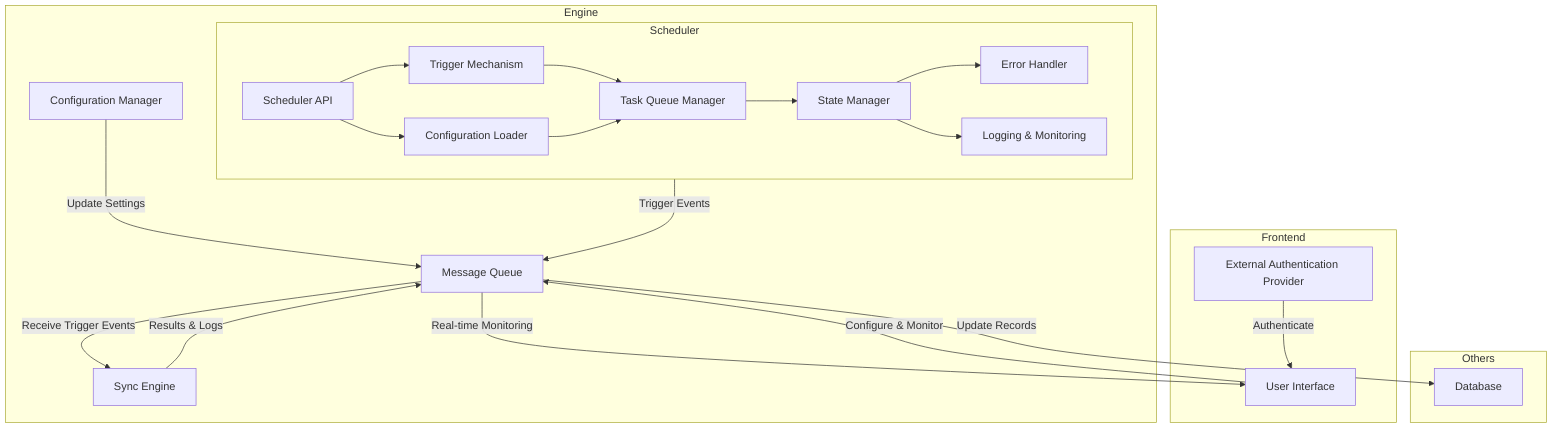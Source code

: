 graph TB
    subgraph Engine
        subgraph Scheduler
            TGM[Trigger Mechanism] --> TQM[Task Queue Manager]
            CL[Configuration Loader] --> TQM
            TQM --> SM[State Manager]
            SM --> EH[Error Handler]
            SM --> LM[Logging & Monitoring]
            API[Scheduler API] --> TGM
            API --> CL
        end

        CM[Configuration Manager] -->|Update Settings| MQ[Message Queue]
        Scheduler -->|Trigger Events| MQ
        MQ -->|Receive Trigger Events| SE[Sync Engine]
        SE -->|Results & Logs| MQ
    end

    subgraph Frontend
        UI[User Interface] -->|Configure & Monitor| MQ
        MQ -->|Real-time Monitoring| UI
        Auth[External Authentication Provider] -->|Authenticate| UI
    end

    subgraph Others
        MQ
        DB[Database]
    end
    
    MQ -->|Update Records| DB
    
    
    class UI,CM,Scheduler,SE,DB,MQ,Auth,TGM,CL,TQM,SM,EH,LM,API component;